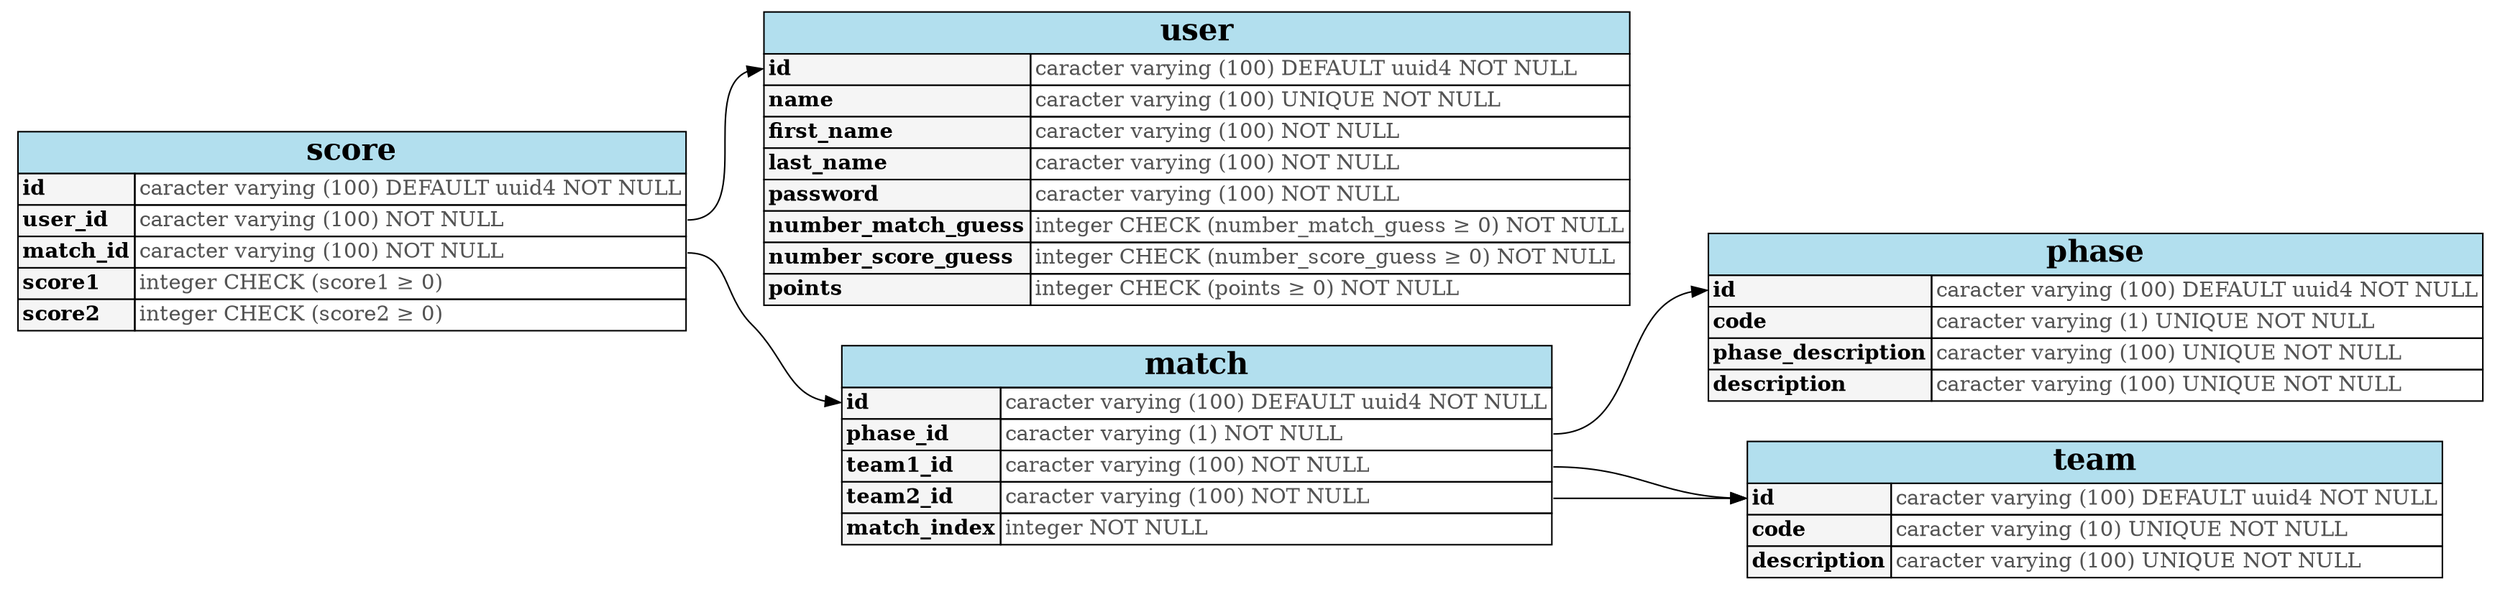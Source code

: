 digraph G {
    graph[rankdir="LR"];

    user[
    shape=none
    label=<
      <table border="0" cellspacing="0" cellborder="1">
        <tr><td bgcolor="lightblue2" colspan="2"><font face="Times-bold" point-size="20">user</font></td></tr>
        <tr><td bgcolor="grey96" align="left" port="id_left"><font face="Times-bold">id</font></td><td align="left"><font color="#535353">caracter varying (100) DEFAULT uuid4 NOT NULL</font></td></tr>
        <tr><td bgcolor="grey96" align="left"><font face="Times-bold">name</font></td><td align="left"><font color="#535353">caracter varying (100) UNIQUE NOT NULL</font></td></tr>
        <tr><td bgcolor="grey96" align="left"><font face="Times-bold">first_name</font></td><td align="left"><font color="#535353">caracter varying (100) NOT NULL</font></td></tr>
        <tr><td bgcolor="grey96" align="left"><font face="Times-bold">last_name</font></td><td align="left"><font color="#535353">caracter varying (100) NOT NULL</font></td></tr>
        <tr><td bgcolor="grey96" align="left"><font face="Times-bold">password</font></td><td align="left"><font color="#535353">caracter varying (100) NOT NULL</font></td></tr>
        <tr><td bgcolor="grey96" align="left"><font face="Times-bold">number_match_guess</font></td><td align="left"><font color="#535353">integer CHECK (number_match_guess &ge; 0) NOT NULL</font></td></tr>
        <tr><td bgcolor="grey96" align="left"><font face="Times-bold">number_score_guess</font></td><td align="left"><font color="#535353">integer CHECK (number_score_guess &ge; 0) NOT NULL</font></td></tr>
        <tr><td bgcolor="grey96" align="left"><font face="Times-bold">points</font></td><td align="left"><font color="#535353">integer CHECK (points &ge; 0) NOT NULL</font></td></tr>
      </table>
    >];

    match[
    shape=none
    label=<
      <table border="0" cellspacing="0" cellborder="1">
        <tr><td bgcolor="lightblue2" colspan="2"><font face="Times-bold" point-size="20">match</font></td></tr>
        <tr><td bgcolor="grey96" align="left" port="id"><font face="Times-bold">id</font></td><td align="left" port="id_right"><font color="#535353">caracter varying (100) DEFAULT uuid4 NOT NULL</font></td></tr>
        <tr><td bgcolor="grey96" align="left" port="phase_id"><font face="Times-bold">phase_id</font></td><td align="left" port="phase_id_right"><font color="#535353">caracter varying (1) NOT NULL</font></td></tr>
        <tr><td bgcolor="grey96" align="left" port="team1_id"><font face="Times-bold">team1_id</font></td><td align="left" port="team1_id_right"><font color="#535353">caracter varying (100) NOT NULL</font></td></tr>
        <tr><td bgcolor="grey96" align="left" port="team2_id"><font face="Times-bold">team2_id</font></td><td align="left" port="team2_id_right"><font color="#535353">caracter varying (100) NOT NULL</font></td></tr>
        <tr><td bgcolor="grey96" align="left" port="match_index"><font face="Times-bold">match_index</font></td><td align="left" port="match_index_right"><font color="#535353">integer NOT NULL</font></td></tr>
      </table>
    >];

    score[
    shape=none
    label=<
      <table border="0" cellspacing="0" cellborder="1">
        <tr><td bgcolor="lightblue2" colspan="2"><font face="Times-bold" point-size="20">score</font></td></tr>
        <tr><td bgcolor="grey96" align="left" port="id"><font face="Times-bold">id</font></td><td align="left" port="id_right"><font color="#535353">caracter varying (100) DEFAULT uuid4 NOT NULL</font></td></tr>
        <tr><td bgcolor="grey96" align="left" port="user_id"><font face="Times-bold">user_id</font></td><td align="left" port="user_id_right"><font color="#535353">caracter varying (100) NOT NULL</font></td></tr>
        <tr><td bgcolor="grey96" align="left" port="match_id"><font face="Times-bold">match_id</font></td><td align="left" port="match_id_right"><font color="#535353">caracter varying (100) NOT NULL</font></td></tr>
        <tr><td bgcolor="grey96" align="left" port="score1"><font face="Times-bold">score1</font></td><td align="left" port="score1_right"><font color="#535353">integer CHECK (score1 &ge; 0)</font></td></tr>
        <tr><td bgcolor="grey96" align="left" port="score2"><font face="Times-bold">score2</font></td><td align="left" port="score2_right"><font color="#535353">integer CHECK (score2 &ge; 0)</font></td></tr>
      </table>
    >];

    team[
      shape=none
      label=<
        <table border="0" cellspacing="0" cellborder="1">
          <tr><td bgcolor="lightblue2" colspan="2"><font face="Times-bold" point-size="20">team</font></td></tr>
          <tr><td bgcolor="grey96" align="left" port="id"><font face="Times-bold">id</font></td><td align="left" port="id_right"><font color="#535353">caracter varying (100) DEFAULT uuid4 NOT NULL</font></td></tr>
          <tr><td bgcolor="grey96" align="left" port="code_id"><font face="Times-bold">code</font></td><td align="left" port="user_id_right"><font color="#535353">caracter varying (10) UNIQUE NOT NULL</font></td></tr>
          <tr><td bgcolor="grey96" align="left" port="description_id"><font face="Times-bold">description</font></td><td align="left" port="user_id_right"><font color="#535353">caracter varying (100) UNIQUE NOT NULL</font></td></tr>
        </table>
      >
    ];

    phase[
      shape=none
      label=<
        <table border="0" cellspacing="0" cellborder="1">
          <tr><td bgcolor="lightblue2" colspan="2"><font face="Times-bold" point-size="20">phase</font></td></tr>
          <tr><td bgcolor="grey96" align="left" port="id"><font face="Times-bold">id</font></td><td align="left" port="id_right"><font color="#535353">caracter varying (100) DEFAULT uuid4 NOT NULL</font></td></tr>
          <tr><td bgcolor="grey96" align="left" port="group_id"><font face="Times-bold">code</font></td><td align="left" port="group_id_right"><font color="#535353">caracter varying (1) UNIQUE NOT NULL</font></td></tr>
          <tr><td bgcolor="grey96" align="left" port="group_id"><font face="Times-bold">phase_description</font></td><td align="left" port="group_id_right"><font color="#535353">caracter varying (100) UNIQUE NOT NULL</font></td></tr>
          <tr><td bgcolor="grey96" align="left" port="group_id"><font face="Times-bold">description</font></td><td align="left" port="group_id_right"><font color="#535353">caracter varying (100) UNIQUE NOT NULL</font></td></tr>
        </table>
      >
    ];

    "score":user_id_right -> "user":id_left
    "score":match_id_right -> "match":id
    "match":team1_id_right -> "team":id
    "match":team2_id_right -> "team":id

    "match":phase_id_right -> "phase":id
}
